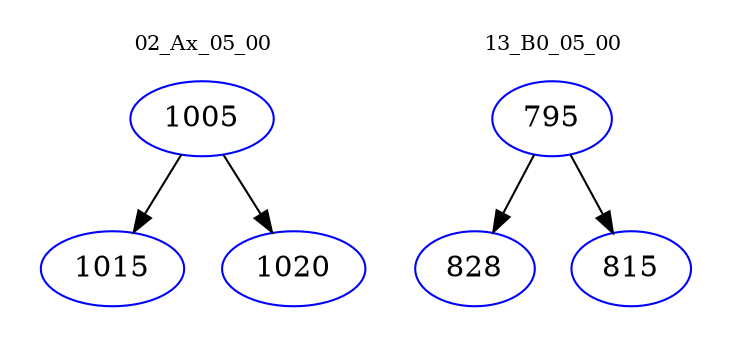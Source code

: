 digraph{
subgraph cluster_0 {
color = white
label = "02_Ax_05_00";
fontsize=10;
T0_1005 [label="1005", color="blue"]
T0_1005 -> T0_1015 [color="black"]
T0_1015 [label="1015", color="blue"]
T0_1005 -> T0_1020 [color="black"]
T0_1020 [label="1020", color="blue"]
}
subgraph cluster_1 {
color = white
label = "13_B0_05_00";
fontsize=10;
T1_795 [label="795", color="blue"]
T1_795 -> T1_828 [color="black"]
T1_828 [label="828", color="blue"]
T1_795 -> T1_815 [color="black"]
T1_815 [label="815", color="blue"]
}
}
